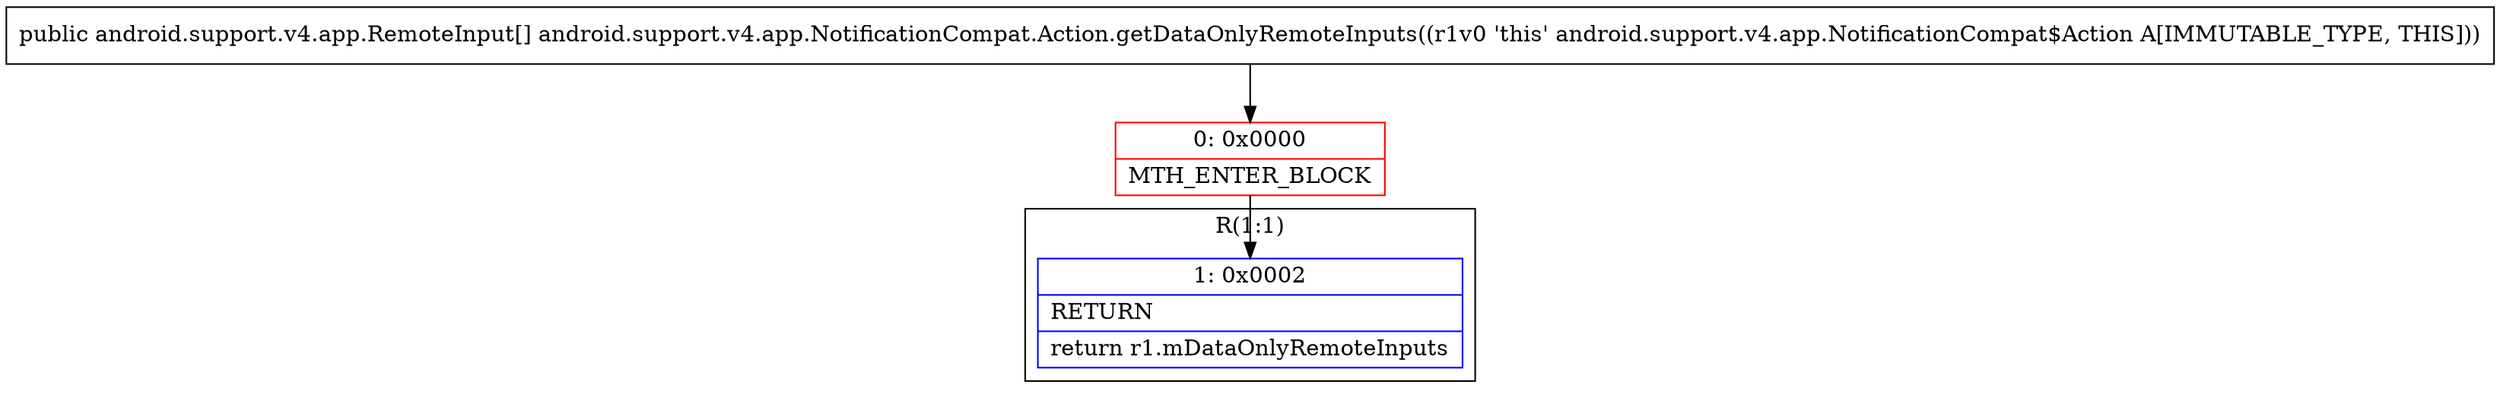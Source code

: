 digraph "CFG forandroid.support.v4.app.NotificationCompat.Action.getDataOnlyRemoteInputs()[Landroid\/support\/v4\/app\/RemoteInput;" {
subgraph cluster_Region_2055334311 {
label = "R(1:1)";
node [shape=record,color=blue];
Node_1 [shape=record,label="{1\:\ 0x0002|RETURN\l|return r1.mDataOnlyRemoteInputs\l}"];
}
Node_0 [shape=record,color=red,label="{0\:\ 0x0000|MTH_ENTER_BLOCK\l}"];
MethodNode[shape=record,label="{public android.support.v4.app.RemoteInput[] android.support.v4.app.NotificationCompat.Action.getDataOnlyRemoteInputs((r1v0 'this' android.support.v4.app.NotificationCompat$Action A[IMMUTABLE_TYPE, THIS])) }"];
MethodNode -> Node_0;
Node_0 -> Node_1;
}


